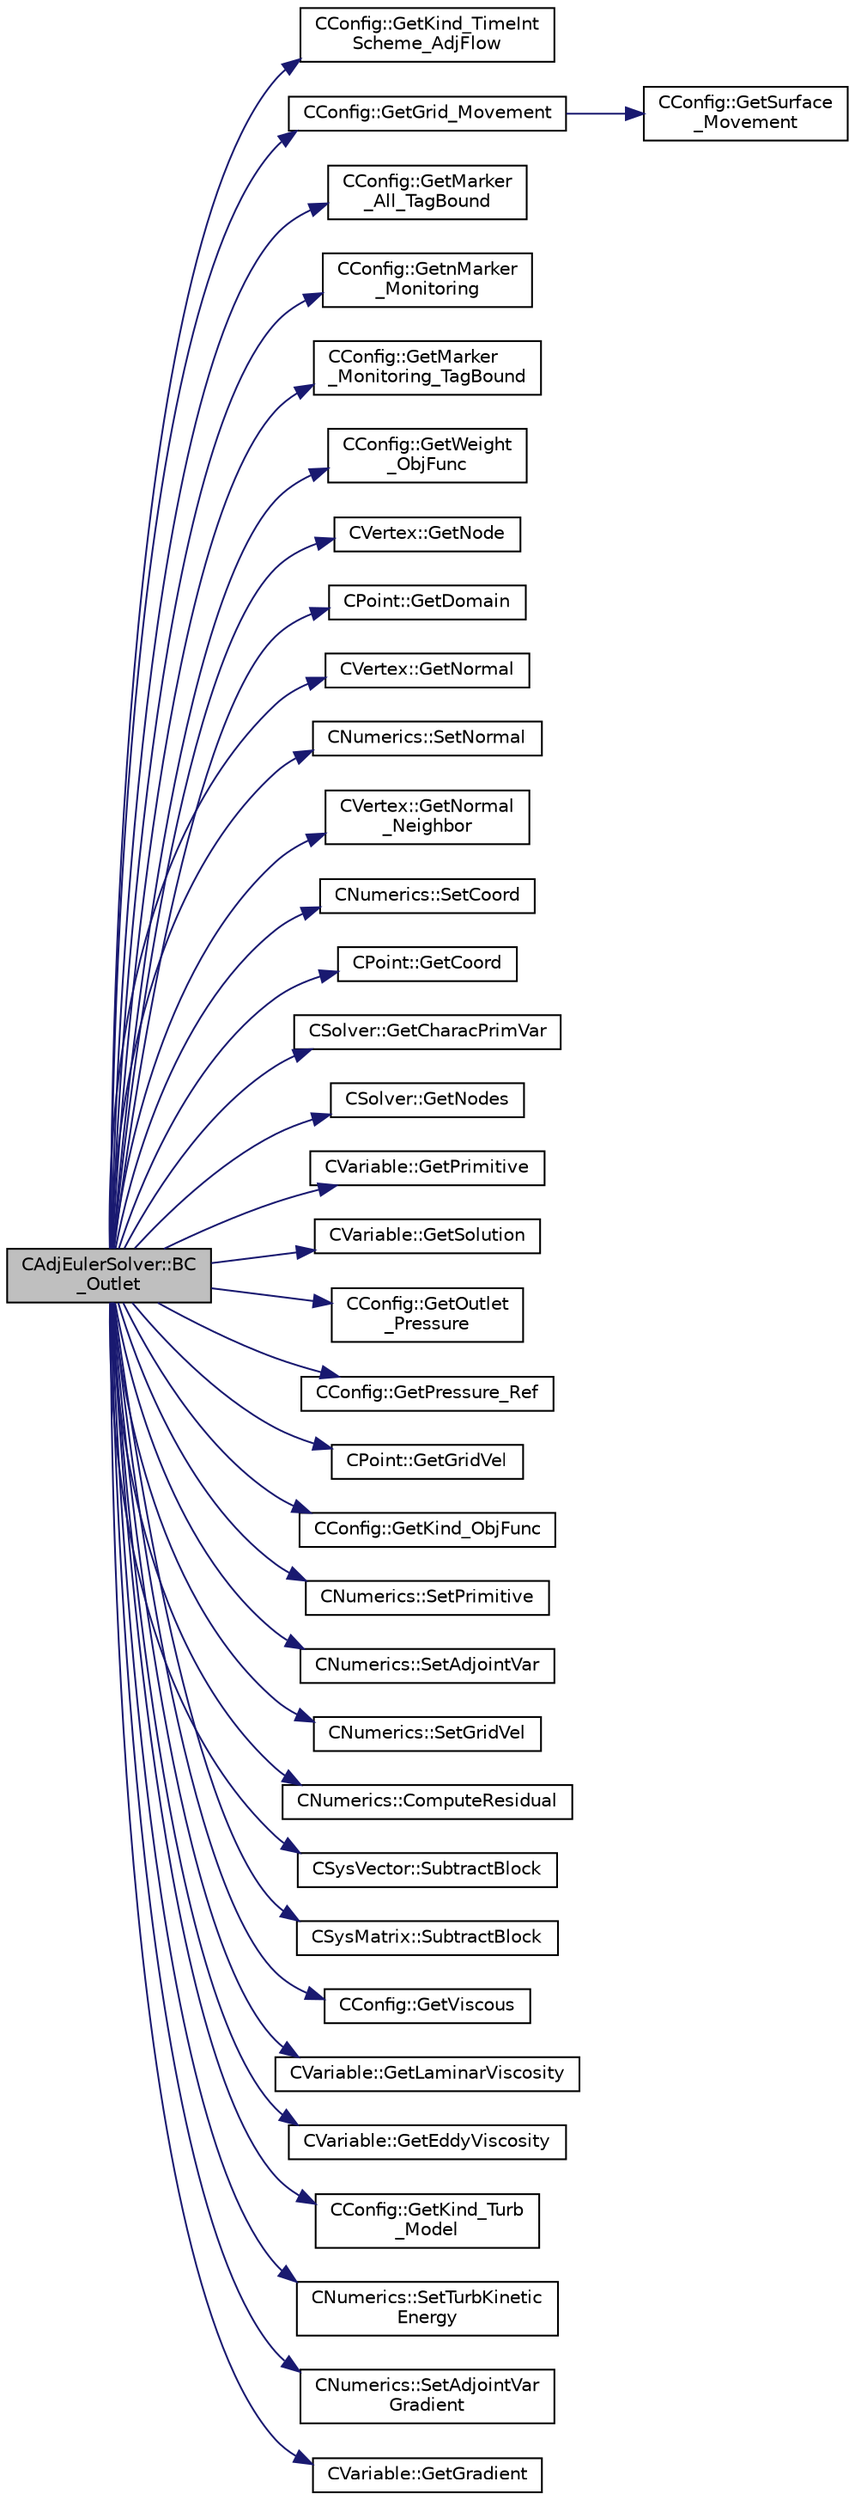 digraph "CAdjEulerSolver::BC_Outlet"
{
  edge [fontname="Helvetica",fontsize="10",labelfontname="Helvetica",labelfontsize="10"];
  node [fontname="Helvetica",fontsize="10",shape=record];
  rankdir="LR";
  Node281 [label="CAdjEulerSolver::BC\l_Outlet",height=0.2,width=0.4,color="black", fillcolor="grey75", style="filled", fontcolor="black"];
  Node281 -> Node282 [color="midnightblue",fontsize="10",style="solid",fontname="Helvetica"];
  Node282 [label="CConfig::GetKind_TimeInt\lScheme_AdjFlow",height=0.2,width=0.4,color="black", fillcolor="white", style="filled",URL="$class_c_config.html#ab9d0e23db2d8f044b0b09915e92ef003",tooltip="Get the kind of integration scheme (explicit or implicit) for the adjoint flow equations. "];
  Node281 -> Node283 [color="midnightblue",fontsize="10",style="solid",fontname="Helvetica"];
  Node283 [label="CConfig::GetGrid_Movement",height=0.2,width=0.4,color="black", fillcolor="white", style="filled",URL="$class_c_config.html#a65f49bf3888539804cc0ceac28a32923",tooltip="Get information about the grid movement. "];
  Node283 -> Node284 [color="midnightblue",fontsize="10",style="solid",fontname="Helvetica"];
  Node284 [label="CConfig::GetSurface\l_Movement",height=0.2,width=0.4,color="black", fillcolor="white", style="filled",URL="$class_c_config.html#a67dbc09d0ad95072023d7f356333d6c8",tooltip="Get information about deforming markers. "];
  Node281 -> Node285 [color="midnightblue",fontsize="10",style="solid",fontname="Helvetica"];
  Node285 [label="CConfig::GetMarker\l_All_TagBound",height=0.2,width=0.4,color="black", fillcolor="white", style="filled",URL="$class_c_config.html#a967e969a3beb24bb6e57d7036af003be",tooltip="Get the index of the surface defined in the geometry file. "];
  Node281 -> Node286 [color="midnightblue",fontsize="10",style="solid",fontname="Helvetica"];
  Node286 [label="CConfig::GetnMarker\l_Monitoring",height=0.2,width=0.4,color="black", fillcolor="white", style="filled",URL="$class_c_config.html#a62a92b26c1300323f4a4a035ec19af1a",tooltip="Get the total number of monitoring markers. "];
  Node281 -> Node287 [color="midnightblue",fontsize="10",style="solid",fontname="Helvetica"];
  Node287 [label="CConfig::GetMarker\l_Monitoring_TagBound",height=0.2,width=0.4,color="black", fillcolor="white", style="filled",URL="$class_c_config.html#a5bf47083eec0b00543d3d8c387f41ab2",tooltip="Get the name of the surface defined in the geometry file. "];
  Node281 -> Node288 [color="midnightblue",fontsize="10",style="solid",fontname="Helvetica"];
  Node288 [label="CConfig::GetWeight\l_ObjFunc",height=0.2,width=0.4,color="black", fillcolor="white", style="filled",URL="$class_c_config.html#ae869dd14ee25ce498da8aeafeabcbbbd",tooltip="Get the weight of objective function. There are several options: Drag coefficient, Lift coefficient, efficiency, etc. "];
  Node281 -> Node289 [color="midnightblue",fontsize="10",style="solid",fontname="Helvetica"];
  Node289 [label="CVertex::GetNode",height=0.2,width=0.4,color="black", fillcolor="white", style="filled",URL="$class_c_vertex.html#a95c513bf927464157ed96b6c79779a1f",tooltip="Get the node of the vertex. "];
  Node281 -> Node290 [color="midnightblue",fontsize="10",style="solid",fontname="Helvetica"];
  Node290 [label="CPoint::GetDomain",height=0.2,width=0.4,color="black", fillcolor="white", style="filled",URL="$class_c_point.html#a1d7e22a60d4cfef356af1cba2bab3e55",tooltip="For parallel computation, its indicates if a point must be computed or not. "];
  Node281 -> Node291 [color="midnightblue",fontsize="10",style="solid",fontname="Helvetica"];
  Node291 [label="CVertex::GetNormal",height=0.2,width=0.4,color="black", fillcolor="white", style="filled",URL="$class_c_vertex.html#a0d289163c6f3384822fcb9ae86fc1c39",tooltip="Copy the the normal vector of a face. "];
  Node281 -> Node292 [color="midnightblue",fontsize="10",style="solid",fontname="Helvetica"];
  Node292 [label="CNumerics::SetNormal",height=0.2,width=0.4,color="black", fillcolor="white", style="filled",URL="$class_c_numerics.html#a41903d97957f351cd9ee63ca404985b1",tooltip="Set the value of the normal vector to the face between two points. "];
  Node281 -> Node293 [color="midnightblue",fontsize="10",style="solid",fontname="Helvetica"];
  Node293 [label="CVertex::GetNormal\l_Neighbor",height=0.2,width=0.4,color="black", fillcolor="white", style="filled",URL="$class_c_vertex.html#a8d2bce3a6ee62007179e688dc2b9b182",tooltip="Get the value of the closest neighbor. "];
  Node281 -> Node294 [color="midnightblue",fontsize="10",style="solid",fontname="Helvetica"];
  Node294 [label="CNumerics::SetCoord",height=0.2,width=0.4,color="black", fillcolor="white", style="filled",URL="$class_c_numerics.html#a5fa1089c7228d6d49677a633bbe3c890",tooltip="Set coordinates of the points. "];
  Node281 -> Node295 [color="midnightblue",fontsize="10",style="solid",fontname="Helvetica"];
  Node295 [label="CPoint::GetCoord",height=0.2,width=0.4,color="black", fillcolor="white", style="filled",URL="$class_c_point.html#a95fe081d22e96e190cb3edcbf0d6525f",tooltip="Get the coordinates dor the control volume. "];
  Node281 -> Node296 [color="midnightblue",fontsize="10",style="solid",fontname="Helvetica"];
  Node296 [label="CSolver::GetCharacPrimVar",height=0.2,width=0.4,color="black", fillcolor="white", style="filled",URL="$class_c_solver.html#ad25c13b6587f8a1a71f84a37fdb5b213",tooltip="A virtual member. "];
  Node281 -> Node297 [color="midnightblue",fontsize="10",style="solid",fontname="Helvetica"];
  Node297 [label="CSolver::GetNodes",height=0.2,width=0.4,color="black", fillcolor="white", style="filled",URL="$class_c_solver.html#af3198e52a2ea377bb765647b5e697197",tooltip="Allow outside access to the nodes of the solver, containing conservatives, primitives, etc. "];
  Node281 -> Node298 [color="midnightblue",fontsize="10",style="solid",fontname="Helvetica"];
  Node298 [label="CVariable::GetPrimitive",height=0.2,width=0.4,color="black", fillcolor="white", style="filled",URL="$class_c_variable.html#abe38982ec51efc8391ef27fc434f37ad",tooltip="A virtual member. "];
  Node281 -> Node299 [color="midnightblue",fontsize="10",style="solid",fontname="Helvetica"];
  Node299 [label="CVariable::GetSolution",height=0.2,width=0.4,color="black", fillcolor="white", style="filled",URL="$class_c_variable.html#a261483e39c23c1de7cb9aea7e917c121",tooltip="Get the solution. "];
  Node281 -> Node300 [color="midnightblue",fontsize="10",style="solid",fontname="Helvetica"];
  Node300 [label="CConfig::GetOutlet\l_Pressure",height=0.2,width=0.4,color="black", fillcolor="white", style="filled",URL="$class_c_config.html#a2fe0babb15a85eac009543a6915b2d33",tooltip="Get the back pressure (static) at an outlet boundary. "];
  Node281 -> Node301 [color="midnightblue",fontsize="10",style="solid",fontname="Helvetica"];
  Node301 [label="CConfig::GetPressure_Ref",height=0.2,width=0.4,color="black", fillcolor="white", style="filled",URL="$class_c_config.html#a39147c417b27ad7df00efea4ea1fcecc",tooltip="Get the value of the reference pressure for non-dimensionalization. "];
  Node281 -> Node302 [color="midnightblue",fontsize="10",style="solid",fontname="Helvetica"];
  Node302 [label="CPoint::GetGridVel",height=0.2,width=0.4,color="black", fillcolor="white", style="filled",URL="$class_c_point.html#a62ec636f4a05ac578b582a053e8553f9",tooltip="Get the value of the grid velocity at the point. "];
  Node281 -> Node303 [color="midnightblue",fontsize="10",style="solid",fontname="Helvetica"];
  Node303 [label="CConfig::GetKind_ObjFunc",height=0.2,width=0.4,color="black", fillcolor="white", style="filled",URL="$class_c_config.html#a2d4389021feaed9f2e62f0475f73a718",tooltip="Get the kind of objective function. There are several options: Drag coefficient, Lift coefficient..."];
  Node281 -> Node304 [color="midnightblue",fontsize="10",style="solid",fontname="Helvetica"];
  Node304 [label="CNumerics::SetPrimitive",height=0.2,width=0.4,color="black", fillcolor="white", style="filled",URL="$class_c_numerics.html#af72b17d397adf09beed2e99e2daf895c",tooltip="Set the value of the primitive variables. "];
  Node281 -> Node305 [color="midnightblue",fontsize="10",style="solid",fontname="Helvetica"];
  Node305 [label="CNumerics::SetAdjointVar",height=0.2,width=0.4,color="black", fillcolor="white", style="filled",URL="$class_c_numerics.html#a4eb3867ed99a8fd200f96da877e64313",tooltip="Set the value of the adjoint variable. "];
  Node281 -> Node306 [color="midnightblue",fontsize="10",style="solid",fontname="Helvetica"];
  Node306 [label="CNumerics::SetGridVel",height=0.2,width=0.4,color="black", fillcolor="white", style="filled",URL="$class_c_numerics.html#ae15b9e4ad2008444365109c434e24207",tooltip="Set the velocity of the computational grid. "];
  Node281 -> Node307 [color="midnightblue",fontsize="10",style="solid",fontname="Helvetica"];
  Node307 [label="CNumerics::ComputeResidual",height=0.2,width=0.4,color="black", fillcolor="white", style="filled",URL="$class_c_numerics.html#abe734316e0047f463f059fd77a281958",tooltip="Compute the numerical residual. "];
  Node281 -> Node308 [color="midnightblue",fontsize="10",style="solid",fontname="Helvetica"];
  Node308 [label="CSysVector::SubtractBlock",height=0.2,width=0.4,color="black", fillcolor="white", style="filled",URL="$class_c_sys_vector.html#a732b302ca148d38b442bfe7e096a81be",tooltip="Subtract val_residual to the residual. "];
  Node281 -> Node309 [color="midnightblue",fontsize="10",style="solid",fontname="Helvetica"];
  Node309 [label="CSysMatrix::SubtractBlock",height=0.2,width=0.4,color="black", fillcolor="white", style="filled",URL="$class_c_sys_matrix.html#af913d33707e948c30fff5a62773ef5c6",tooltip="Subtracts the specified block to the sparse matrix. "];
  Node281 -> Node310 [color="midnightblue",fontsize="10",style="solid",fontname="Helvetica"];
  Node310 [label="CConfig::GetViscous",height=0.2,width=0.4,color="black", fillcolor="white", style="filled",URL="$class_c_config.html#a2e9af0bd3e1f5ed865e81b627e94a662",tooltip="Determines if problem is viscous. "];
  Node281 -> Node311 [color="midnightblue",fontsize="10",style="solid",fontname="Helvetica"];
  Node311 [label="CVariable::GetLaminarViscosity",height=0.2,width=0.4,color="black", fillcolor="white", style="filled",URL="$class_c_variable.html#a0acbe55ca86de2c0205ae921193e9e95",tooltip="A virtual member. "];
  Node281 -> Node312 [color="midnightblue",fontsize="10",style="solid",fontname="Helvetica"];
  Node312 [label="CVariable::GetEddyViscosity",height=0.2,width=0.4,color="black", fillcolor="white", style="filled",URL="$class_c_variable.html#adae2e4228e113624b7ab1f9ab1a493c6",tooltip="A virtual member. "];
  Node281 -> Node313 [color="midnightblue",fontsize="10",style="solid",fontname="Helvetica"];
  Node313 [label="CConfig::GetKind_Turb\l_Model",height=0.2,width=0.4,color="black", fillcolor="white", style="filled",URL="$class_c_config.html#a40aaed07fc5844d505d2c0b7076594d7",tooltip="Get the kind of the turbulence model. "];
  Node281 -> Node314 [color="midnightblue",fontsize="10",style="solid",fontname="Helvetica"];
  Node314 [label="CNumerics::SetTurbKinetic\lEnergy",height=0.2,width=0.4,color="black", fillcolor="white", style="filled",URL="$class_c_numerics.html#adb60105707161f121e6c9d79a2c80284",tooltip="Set the turbulent kinetic energy. "];
  Node281 -> Node315 [color="midnightblue",fontsize="10",style="solid",fontname="Helvetica"];
  Node315 [label="CNumerics::SetAdjointVar\lGradient",height=0.2,width=0.4,color="black", fillcolor="white", style="filled",URL="$class_c_numerics.html#a26cad383dccd67b3c9b3da85348c78e2",tooltip="Set the gradient of the adjoint variables. "];
  Node281 -> Node316 [color="midnightblue",fontsize="10",style="solid",fontname="Helvetica"];
  Node316 [label="CVariable::GetGradient",height=0.2,width=0.4,color="black", fillcolor="white", style="filled",URL="$class_c_variable.html#a7b58da4a928d622e7c2d4b4db047769d",tooltip="Get the value of the solution gradient. "];
}
